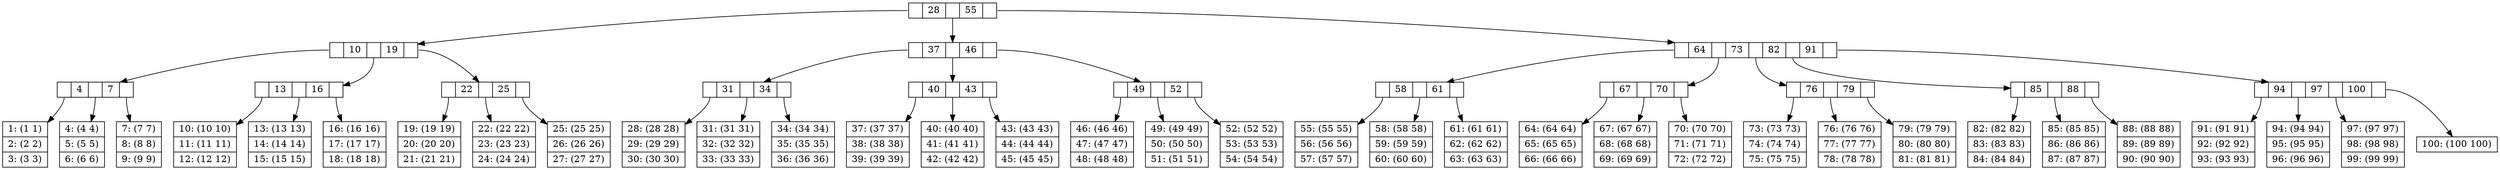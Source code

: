 digraph g {
  node [shape=record, height=0.1];
  node26[label = "<f0>|28|<f1>|55|<f2>"];
  node8[label = "<f0>|10|<f1>|19|<f2>"];
  node2[label = "<f0>|4|<f1>|7|<f2>"];
  node0[label = "{1: (1 1)|2: (2 2)|3: (3 3)}"];
  "node2":f0 -> "node0";
  node1[label = "{4: (4 4)|5: (5 5)|6: (6 6)}"];
  "node2":f1 -> "node1";
  node3[label = "{7: (7 7)|8: (8 8)|9: (9 9)}"];
  "node2":f2 -> "node3";
  "node8":f0 -> "node2";
  node7[label = "<f0>|13|<f1>|16|<f2>"];
  node4[label = "{10: (10 10)|11: (11 11)|12: (12 12)}"];
  "node7":f0 -> "node4";
  node5[label = "{13: (13 13)|14: (14 14)|15: (15 15)}"];
  "node7":f1 -> "node5";
  node6[label = "{16: (16 16)|17: (17 17)|18: (18 18)}"];
  "node7":f2 -> "node6";
  "node8":f1 -> "node7";
  node12[label = "<f0>|22|<f1>|25|<f2>"];
  node9[label = "{19: (19 19)|20: (20 20)|21: (21 21)}"];
  "node12":f0 -> "node9";
  node10[label = "{22: (22 22)|23: (23 23)|24: (24 24)}"];
  "node12":f1 -> "node10";
  node11[label = "{25: (25 25)|26: (26 26)|27: (27 27)}"];
  "node12":f2 -> "node11";
  "node8":f2 -> "node12";
  "node26":f0 -> "node8";
  node25[label = "<f0>|37|<f1>|46|<f2>"];
  node16[label = "<f0>|31|<f1>|34|<f2>"];
  node13[label = "{28: (28 28)|29: (29 29)|30: (30 30)}"];
  "node16":f0 -> "node13";
  node14[label = "{31: (31 31)|32: (32 32)|33: (33 33)}"];
  "node16":f1 -> "node14";
  node15[label = "{34: (34 34)|35: (35 35)|36: (36 36)}"];
  "node16":f2 -> "node15";
  "node25":f0 -> "node16";
  node20[label = "<f0>|40|<f1>|43|<f2>"];
  node17[label = "{37: (37 37)|38: (38 38)|39: (39 39)}"];
  "node20":f0 -> "node17";
  node18[label = "{40: (40 40)|41: (41 41)|42: (42 42)}"];
  "node20":f1 -> "node18";
  node19[label = "{43: (43 43)|44: (44 44)|45: (45 45)}"];
  "node20":f2 -> "node19";
  "node25":f1 -> "node20";
  node24[label = "<f0>|49|<f1>|52|<f2>"];
  node21[label = "{46: (46 46)|47: (47 47)|48: (48 48)}"];
  "node24":f0 -> "node21";
  node22[label = "{49: (49 49)|50: (50 50)|51: (51 51)}"];
  "node24":f1 -> "node22";
  node23[label = "{52: (52 52)|53: (53 53)|54: (54 54)}"];
  "node24":f2 -> "node23";
  "node25":f2 -> "node24";
  "node26":f1 -> "node25";
  node39[label = "<f0>|64|<f1>|73|<f2>|82|<f3>|91|<f4>"];
  node30[label = "<f0>|58|<f1>|61|<f2>"];
  node27[label = "{55: (55 55)|56: (56 56)|57: (57 57)}"];
  "node30":f0 -> "node27";
  node28[label = "{58: (58 58)|59: (59 59)|60: (60 60)}"];
  "node30":f1 -> "node28";
  node29[label = "{61: (61 61)|62: (62 62)|63: (63 63)}"];
  "node30":f2 -> "node29";
  "node39":f0 -> "node30";
  node34[label = "<f0>|67|<f1>|70|<f2>"];
  node31[label = "{64: (64 64)|65: (65 65)|66: (66 66)}"];
  "node34":f0 -> "node31";
  node32[label = "{67: (67 67)|68: (68 68)|69: (69 69)}"];
  "node34":f1 -> "node32";
  node33[label = "{70: (70 70)|71: (71 71)|72: (72 72)}"];
  "node34":f2 -> "node33";
  "node39":f1 -> "node34";
  node38[label = "<f0>|76|<f1>|79|<f2>"];
  node35[label = "{73: (73 73)|74: (74 74)|75: (75 75)}"];
  "node38":f0 -> "node35";
  node36[label = "{76: (76 76)|77: (77 77)|78: (78 78)}"];
  "node38":f1 -> "node36";
  node37[label = "{79: (79 79)|80: (80 80)|81: (81 81)}"];
  "node38":f2 -> "node37";
  "node39":f2 -> "node38";
  node43[label = "<f0>|85|<f1>|88|<f2>"];
  node40[label = "{82: (82 82)|83: (83 83)|84: (84 84)}"];
  "node43":f0 -> "node40";
  node41[label = "{85: (85 85)|86: (86 86)|87: (87 87)}"];
  "node43":f1 -> "node41";
  node42[label = "{88: (88 88)|89: (89 89)|90: (90 90)}"];
  "node43":f2 -> "node42";
  "node39":f3 -> "node43";
  node47[label = "<f0>|94|<f1>|97|<f2>|100|<f3>"];
  node44[label = "{91: (91 91)|92: (92 92)|93: (93 93)}"];
  "node47":f0 -> "node44";
  node45[label = "{94: (94 94)|95: (95 95)|96: (96 96)}"];
  "node47":f1 -> "node45";
  node46[label = "{97: (97 97)|98: (98 98)|99: (99 99)}"];
  "node47":f2 -> "node46";
  node48[label = "{100: (100 100)}"];
  "node47":f3 -> "node48";
  "node39":f4 -> "node47";
  "node26":f2 -> "node39";
}